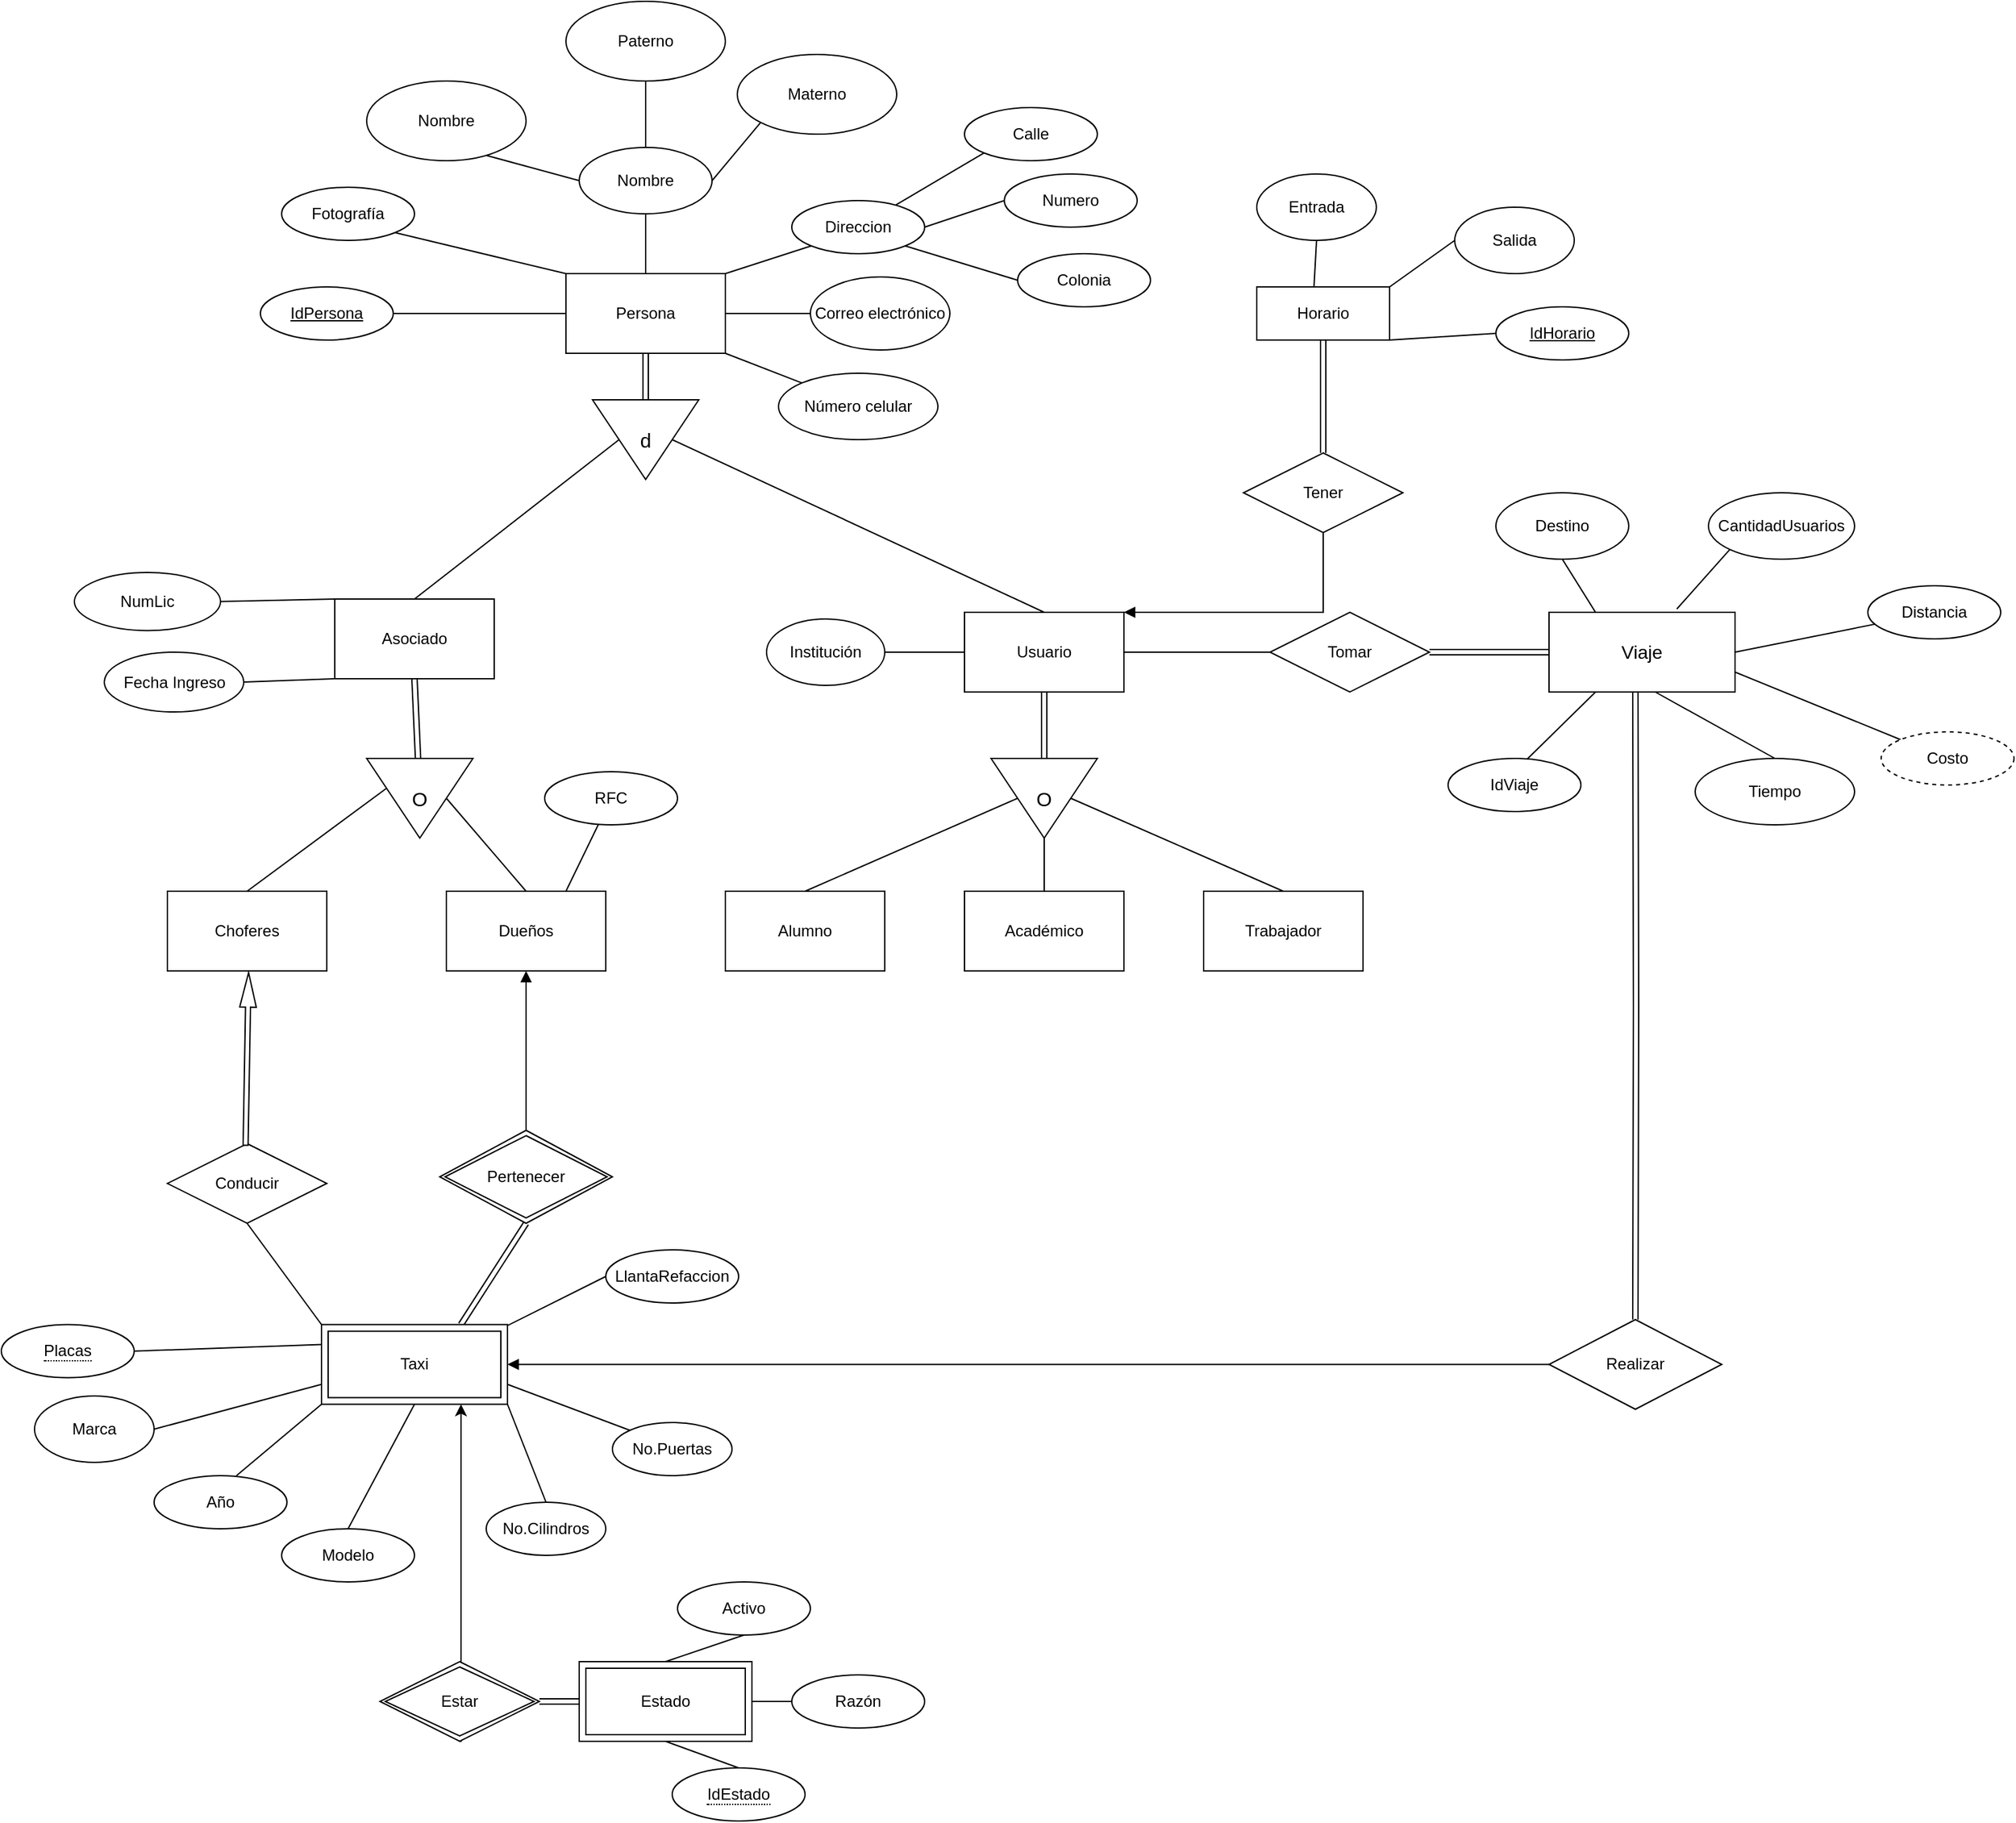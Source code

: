 <mxfile version="13.10.0" type="google"><diagram id="VGqxUlCeD26znfvfDHIv" name="Page-1"><mxGraphModel dx="1149" dy="1441" grid="1" gridSize="10" guides="1" tooltips="1" connect="1" arrows="1" fold="1" page="1" pageScale="1" pageWidth="1169" pageHeight="827" math="0" shadow="0"><root><mxCell id="0"/><mxCell id="1" parent="0"/><mxCell id="ZyQbEgyg4k6pxnRKUaG6-1" value="Choferes" style="rounded=0;whiteSpace=wrap;html=1;" parent="1" vertex="1"><mxGeometry x="740" y="300" width="120" height="60" as="geometry"/></mxCell><mxCell id="ZyQbEgyg4k6pxnRKUaG6-2" value="Dueños" style="rounded=0;whiteSpace=wrap;html=1;" parent="1" vertex="1"><mxGeometry x="950" y="300" width="120" height="60" as="geometry"/></mxCell><mxCell id="ZyQbEgyg4k6pxnRKUaG6-5" value="Marca" style="ellipse;whiteSpace=wrap;html=1;" parent="1" vertex="1"><mxGeometry x="640" y="680" width="90" height="50" as="geometry"/></mxCell><mxCell id="ZyQbEgyg4k6pxnRKUaG6-6" value="Año" style="ellipse;whiteSpace=wrap;html=1;" parent="1" vertex="1"><mxGeometry x="730" y="740" width="100" height="40" as="geometry"/></mxCell><mxCell id="ZyQbEgyg4k6pxnRKUaG6-7" value="" style="endArrow=none;html=1;exitX=1;exitY=0.5;exitDx=0;exitDy=0;entryX=0;entryY=0.25;entryDx=0;entryDy=0;" parent="1" source="WRn1g6fz_FKCrCMKPth5-101" target="WRn1g6fz_FKCrCMKPth5-100" edge="1"><mxGeometry width="50" height="50" relative="1" as="geometry"><mxPoint x="692.5" y="641.25" as="sourcePoint"/><mxPoint x="770" y="640" as="targetPoint"/></mxGeometry></mxCell><mxCell id="ZyQbEgyg4k6pxnRKUaG6-8" value="" style="endArrow=none;html=1;entryX=0;entryY=0.75;entryDx=0;entryDy=0;exitX=1;exitY=0.5;exitDx=0;exitDy=0;" parent="1" source="ZyQbEgyg4k6pxnRKUaG6-5" target="WRn1g6fz_FKCrCMKPth5-100" edge="1"><mxGeometry width="50" height="50" relative="1" as="geometry"><mxPoint x="664" y="600" as="sourcePoint"/><mxPoint x="840" y="675" as="targetPoint"/></mxGeometry></mxCell><mxCell id="ZyQbEgyg4k6pxnRKUaG6-9" value="" style="endArrow=none;html=1;exitX=0.62;exitY=0;exitDx=0;exitDy=0;exitPerimeter=0;entryX=0;entryY=1;entryDx=0;entryDy=0;" parent="1" source="ZyQbEgyg4k6pxnRKUaG6-6" target="WRn1g6fz_FKCrCMKPth5-100" edge="1"><mxGeometry width="50" height="50" relative="1" as="geometry"><mxPoint x="674" y="690" as="sourcePoint"/><mxPoint x="840" y="690" as="targetPoint"/></mxGeometry></mxCell><mxCell id="ZyQbEgyg4k6pxnRKUaG6-10" value="Modelo" style="ellipse;whiteSpace=wrap;html=1;" parent="1" vertex="1"><mxGeometry x="826" y="780" width="100" height="40" as="geometry"/></mxCell><mxCell id="ZyQbEgyg4k6pxnRKUaG6-11" value="" style="endArrow=none;html=1;exitX=0.5;exitY=0;exitDx=0;exitDy=0;entryX=0.5;entryY=1;entryDx=0;entryDy=0;" parent="1" source="ZyQbEgyg4k6pxnRKUaG6-10" target="WRn1g6fz_FKCrCMKPth5-100" edge="1"><mxGeometry width="50" height="50" relative="1" as="geometry"><mxPoint x="684" y="770" as="sourcePoint"/><mxPoint x="910" y="700" as="targetPoint"/></mxGeometry></mxCell><mxCell id="ZyQbEgyg4k6pxnRKUaG6-12" value="No.Cilindros" style="ellipse;whiteSpace=wrap;html=1;" parent="1" vertex="1"><mxGeometry x="980" y="760" width="90" height="40" as="geometry"/></mxCell><mxCell id="ZyQbEgyg4k6pxnRKUaG6-13" value="" style="endArrow=none;html=1;exitX=0.5;exitY=0;exitDx=0;exitDy=0;entryX=1;entryY=1;entryDx=0;entryDy=0;" parent="1" source="ZyQbEgyg4k6pxnRKUaG6-12" target="WRn1g6fz_FKCrCMKPth5-100" edge="1"><mxGeometry width="50" height="50" relative="1" as="geometry"><mxPoint x="769" y="770" as="sourcePoint"/><mxPoint x="960" y="690" as="targetPoint"/></mxGeometry></mxCell><mxCell id="ZyQbEgyg4k6pxnRKUaG6-16" value="Persona" style="rounded=0;whiteSpace=wrap;html=1;" parent="1" vertex="1"><mxGeometry x="1040" y="-165" width="120" height="60" as="geometry"/></mxCell><mxCell id="ZyQbEgyg4k6pxnRKUaG6-18" value="Nombre" style="ellipse;whiteSpace=wrap;html=1;" parent="1" vertex="1"><mxGeometry x="890" y="-310" width="120" height="60" as="geometry"/></mxCell><mxCell id="nS_5qiPCKP-z-EiUezin-3" style="edgeStyle=none;rounded=0;orthogonalLoop=1;jettySize=auto;html=1;exitX=0.5;exitY=1;exitDx=0;exitDy=0;entryX=0.5;entryY=0;entryDx=0;entryDy=0;endArrow=none;endFill=0;" parent="1" source="ZyQbEgyg4k6pxnRKUaG6-19" target="nS_5qiPCKP-z-EiUezin-1" edge="1"><mxGeometry relative="1" as="geometry"/></mxCell><mxCell id="ZyQbEgyg4k6pxnRKUaG6-19" value="Paterno" style="ellipse;whiteSpace=wrap;html=1;" parent="1" vertex="1"><mxGeometry x="1040" y="-370" width="120" height="60" as="geometry"/></mxCell><mxCell id="nS_5qiPCKP-z-EiUezin-5" style="edgeStyle=none;rounded=0;orthogonalLoop=1;jettySize=auto;html=1;exitX=0;exitY=1;exitDx=0;exitDy=0;entryX=1;entryY=0.5;entryDx=0;entryDy=0;endArrow=none;endFill=0;" parent="1" source="ZyQbEgyg4k6pxnRKUaG6-20" target="nS_5qiPCKP-z-EiUezin-1" edge="1"><mxGeometry relative="1" as="geometry"/></mxCell><mxCell id="ZyQbEgyg4k6pxnRKUaG6-20" value="Materno" style="ellipse;whiteSpace=wrap;html=1;" parent="1" vertex="1"><mxGeometry x="1169" y="-330" width="120" height="60" as="geometry"/></mxCell><mxCell id="ZyQbEgyg4k6pxnRKUaG6-22" value="" style="endArrow=none;html=1;exitX=0.75;exitY=0.933;exitDx=0;exitDy=0;exitPerimeter=0;entryX=0;entryY=0.5;entryDx=0;entryDy=0;" parent="1" source="ZyQbEgyg4k6pxnRKUaG6-18" target="nS_5qiPCKP-z-EiUezin-1" edge="1"><mxGeometry width="50" height="50" relative="1" as="geometry"><mxPoint x="1054" y="-250" as="sourcePoint"/><mxPoint x="1084" y="-170" as="targetPoint"/></mxGeometry></mxCell><mxCell id="ZyQbEgyg4k6pxnRKUaG6-27" value="" style="endArrow=none;html=1;exitX=0.5;exitY=1;exitDx=0;exitDy=0;entryX=0;entryY=0.5;entryDx=0;entryDy=0;shape=link;" parent="1" source="ZyQbEgyg4k6pxnRKUaG6-16" target="lTHi8NcSO_6fuxij8lKr-22" edge="1"><mxGeometry width="50" height="50" relative="1" as="geometry"><mxPoint x="954" y="10" as="sourcePoint"/><mxPoint x="1100" y="-70" as="targetPoint"/></mxGeometry></mxCell><mxCell id="ZyQbEgyg4k6pxnRKUaG6-30" value="Número celular" style="ellipse;whiteSpace=wrap;html=1;" parent="1" vertex="1"><mxGeometry x="1200" y="-90" width="120" height="50" as="geometry"/></mxCell><mxCell id="ZyQbEgyg4k6pxnRKUaG6-31" value="" style="endArrow=none;html=1;entryX=0;entryY=0;entryDx=0;entryDy=0;exitX=1;exitY=1;exitDx=0;exitDy=0;" parent="1" source="ZyQbEgyg4k6pxnRKUaG6-16" target="ZyQbEgyg4k6pxnRKUaG6-30" edge="1"><mxGeometry width="50" height="50" relative="1" as="geometry"><mxPoint x="1150" y="-135" as="sourcePoint"/><mxPoint x="1200" y="-185" as="targetPoint"/></mxGeometry></mxCell><mxCell id="ZyQbEgyg4k6pxnRKUaG6-33" value="No.Puertas" style="ellipse;whiteSpace=wrap;html=1;" parent="1" vertex="1"><mxGeometry x="1075" y="700" width="90" height="40" as="geometry"/></mxCell><mxCell id="ZyQbEgyg4k6pxnRKUaG6-34" value="" style="endArrow=none;html=1;exitX=1;exitY=0.75;exitDx=0;exitDy=0;entryX=0;entryY=0;entryDx=0;entryDy=0;" parent="1" source="WRn1g6fz_FKCrCMKPth5-100" target="ZyQbEgyg4k6pxnRKUaG6-33" edge="1"><mxGeometry width="50" height="50" relative="1" as="geometry"><mxPoint x="960" y="675" as="sourcePoint"/><mxPoint x="904" y="690" as="targetPoint"/></mxGeometry></mxCell><mxCell id="ZyQbEgyg4k6pxnRKUaG6-36" value="" style="endArrow=block;html=1;exitX=0.5;exitY=0;exitDx=0;exitDy=0;entryX=0.5;entryY=1;entryDx=0;entryDy=0;endFill=1;" parent="1" source="WRn1g6fz_FKCrCMKPth5-103" target="ZyQbEgyg4k6pxnRKUaG6-2" edge="1"><mxGeometry width="50" height="50" relative="1" as="geometry"><mxPoint x="1009" y="460" as="sourcePoint"/><mxPoint x="810" y="420" as="targetPoint"/></mxGeometry></mxCell><mxCell id="ZyQbEgyg4k6pxnRKUaG6-37" value="" style="endArrow=none;html=1;entryX=0.5;entryY=1;entryDx=0;entryDy=0;startArrow=none;startFill=0;exitX=0.75;exitY=0;exitDx=0;exitDy=0;shape=link;" parent="1" source="WRn1g6fz_FKCrCMKPth5-100" target="WRn1g6fz_FKCrCMKPth5-103" edge="1"><mxGeometry width="50" height="50" relative="1" as="geometry"><mxPoint x="960" y="637" as="sourcePoint"/><mxPoint x="1009" y="540" as="targetPoint"/></mxGeometry></mxCell><mxCell id="WRn1g6fz_FKCrCMKPth5-51" style="edgeStyle=none;rounded=0;orthogonalLoop=1;jettySize=auto;html=1;exitX=1;exitY=0.5;exitDx=0;exitDy=0;entryX=0;entryY=0;entryDx=0;entryDy=0;endArrow=none;endFill=0;" parent="1" source="8AU0GxYxXaqWRX9wVDMF-2" target="WRn1g6fz_FKCrCMKPth5-2" edge="1"><mxGeometry relative="1" as="geometry"><mxPoint x="815" y="82.5" as="sourcePoint"/></mxGeometry></mxCell><mxCell id="nS_5qiPCKP-z-EiUezin-2" style="rounded=0;orthogonalLoop=1;jettySize=auto;html=1;exitX=0.5;exitY=1;exitDx=0;exitDy=0;endArrow=none;endFill=0;entryX=0.5;entryY=0;entryDx=0;entryDy=0;" parent="1" source="nS_5qiPCKP-z-EiUezin-1" target="ZyQbEgyg4k6pxnRKUaG6-16" edge="1"><mxGeometry relative="1" as="geometry"><mxPoint x="1104" y="-170" as="targetPoint"/></mxGeometry></mxCell><mxCell id="nS_5qiPCKP-z-EiUezin-1" value="Nombre" style="ellipse;whiteSpace=wrap;html=1;align=center;" parent="1" vertex="1"><mxGeometry x="1050" y="-260" width="100" height="50" as="geometry"/></mxCell><mxCell id="nS_5qiPCKP-z-EiUezin-7" style="edgeStyle=none;rounded=0;orthogonalLoop=1;jettySize=auto;html=1;exitX=0;exitY=1;exitDx=0;exitDy=0;entryX=1;entryY=0;entryDx=0;entryDy=0;endArrow=none;endFill=0;" parent="1" source="nS_5qiPCKP-z-EiUezin-6" target="ZyQbEgyg4k6pxnRKUaG6-16" edge="1"><mxGeometry relative="1" as="geometry"/></mxCell><mxCell id="nS_5qiPCKP-z-EiUezin-6" value="Direccion" style="ellipse;whiteSpace=wrap;html=1;align=center;" parent="1" vertex="1"><mxGeometry x="1210" y="-220" width="100" height="40" as="geometry"/></mxCell><mxCell id="X4hJzZCQ7bxHB25ucsDA-3" style="rounded=0;orthogonalLoop=1;jettySize=auto;html=1;exitX=0;exitY=0.5;exitDx=0;exitDy=0;entryX=1;entryY=0.5;entryDx=0;entryDy=0;endArrow=none;endFill=0;" parent="1" source="X4hJzZCQ7bxHB25ucsDA-2" target="ZyQbEgyg4k6pxnRKUaG6-16" edge="1"><mxGeometry relative="1" as="geometry"/></mxCell><mxCell id="X4hJzZCQ7bxHB25ucsDA-2" value="Correo electrónico" style="ellipse;whiteSpace=wrap;html=1;" parent="1" vertex="1"><mxGeometry x="1224" y="-162.5" width="105" height="55" as="geometry"/></mxCell><mxCell id="nS_5qiPCKP-z-EiUezin-12" style="edgeStyle=none;rounded=0;orthogonalLoop=1;jettySize=auto;html=1;exitX=0;exitY=1;exitDx=0;exitDy=0;endArrow=none;endFill=0;" parent="1" source="nS_5qiPCKP-z-EiUezin-9" target="nS_5qiPCKP-z-EiUezin-6" edge="1"><mxGeometry relative="1" as="geometry"/></mxCell><mxCell id="nS_5qiPCKP-z-EiUezin-9" value="Calle" style="ellipse;whiteSpace=wrap;html=1;align=center;" parent="1" vertex="1"><mxGeometry x="1340" y="-290" width="100" height="40" as="geometry"/></mxCell><mxCell id="nS_5qiPCKP-z-EiUezin-13" style="edgeStyle=none;rounded=0;orthogonalLoop=1;jettySize=auto;html=1;exitX=0;exitY=0.5;exitDx=0;exitDy=0;endArrow=none;endFill=0;entryX=1;entryY=0.5;entryDx=0;entryDy=0;" parent="1" source="nS_5qiPCKP-z-EiUezin-10" target="nS_5qiPCKP-z-EiUezin-6" edge="1"><mxGeometry relative="1" as="geometry"><mxPoint x="1312" y="-208" as="targetPoint"/></mxGeometry></mxCell><mxCell id="nS_5qiPCKP-z-EiUezin-10" value="Numero" style="ellipse;whiteSpace=wrap;html=1;align=center;" parent="1" vertex="1"><mxGeometry x="1370" y="-240" width="100" height="40" as="geometry"/></mxCell><mxCell id="nS_5qiPCKP-z-EiUezin-16" style="edgeStyle=none;rounded=0;orthogonalLoop=1;jettySize=auto;html=1;exitX=0;exitY=0.5;exitDx=0;exitDy=0;entryX=1;entryY=0.25;entryDx=0;entryDy=0;endArrow=none;endFill=0;" parent="1" source="nS_5qiPCKP-z-EiUezin-15" edge="1"><mxGeometry relative="1" as="geometry"><mxPoint x="960" y="645" as="targetPoint"/></mxGeometry></mxCell><mxCell id="nS_5qiPCKP-z-EiUezin-15" value="LlantaRefaccion" style="ellipse;whiteSpace=wrap;html=1;align=center;" parent="1" vertex="1"><mxGeometry x="1070" y="570" width="100" height="40" as="geometry"/></mxCell><mxCell id="nS_5qiPCKP-z-EiUezin-18" style="edgeStyle=none;rounded=0;orthogonalLoop=1;jettySize=auto;html=1;entryX=0.75;entryY=0;entryDx=0;entryDy=0;endArrow=none;endFill=0;" parent="1" source="8AU0GxYxXaqWRX9wVDMF-3" target="ZyQbEgyg4k6pxnRKUaG6-2" edge="1"><mxGeometry relative="1" as="geometry"><mxPoint x="1074.645" y="254.142" as="sourcePoint"/></mxGeometry></mxCell><mxCell id="nS_5qiPCKP-z-EiUezin-21" style="edgeStyle=none;rounded=0;orthogonalLoop=1;jettySize=auto;html=1;exitX=1;exitY=0.5;exitDx=0;exitDy=0;entryX=0;entryY=1;entryDx=0;entryDy=0;endArrow=none;endFill=0;" parent="1" source="nS_5qiPCKP-z-EiUezin-20" target="WRn1g6fz_FKCrCMKPth5-2" edge="1"><mxGeometry relative="1" as="geometry"/></mxCell><mxCell id="nS_5qiPCKP-z-EiUezin-20" value="Fecha Ingreso" style="ellipse;whiteSpace=wrap;html=1;align=center;fontStyle=0;" parent="1" vertex="1"><mxGeometry x="692.5" y="120" width="105" height="45" as="geometry"/></mxCell><mxCell id="HUhCAh34mkLGfbvHmAJx-2" style="rounded=0;orthogonalLoop=1;jettySize=auto;html=1;exitX=0;exitY=0.5;exitDx=0;exitDy=0;entryX=1;entryY=0.5;entryDx=0;entryDy=0;endArrow=none;endFill=0;" parent="1" source="lTHi8NcSO_6fuxij8lKr-4" target="HUhCAh34mkLGfbvHmAJx-1" edge="1"><mxGeometry relative="1" as="geometry"/></mxCell><mxCell id="HUhCAh34mkLGfbvHmAJx-4" style="edgeStyle=none;rounded=0;orthogonalLoop=1;jettySize=auto;html=1;exitX=1;exitY=0.5;exitDx=0;exitDy=0;entryX=0;entryY=0.5;entryDx=0;entryDy=0;startArrow=none;startFill=0;endArrow=none;endFill=0;" parent="1" source="lTHi8NcSO_6fuxij8lKr-4" edge="1"><mxGeometry relative="1" as="geometry"><mxPoint x="1560" y="120" as="targetPoint"/></mxGeometry></mxCell><mxCell id="lTHi8NcSO_6fuxij8lKr-4" value="Usuario" style="rounded=0;whiteSpace=wrap;html=1;" parent="1" vertex="1"><mxGeometry x="1340" y="90" width="120" height="60" as="geometry"/></mxCell><mxCell id="lTHi8NcSO_6fuxij8lKr-5" value="&lt;span style=&quot;font-size: 15px&quot;&gt;O&lt;/span&gt;" style="triangle;whiteSpace=wrap;html=1;direction=south;" parent="1" vertex="1"><mxGeometry x="1360" y="200" width="80" height="60" as="geometry"/></mxCell><mxCell id="lTHi8NcSO_6fuxij8lKr-6" value="Alumno" style="rounded=0;whiteSpace=wrap;html=1;" parent="1" vertex="1"><mxGeometry x="1160" y="300" width="120" height="60" as="geometry"/></mxCell><mxCell id="lTHi8NcSO_6fuxij8lKr-7" value="Académico" style="rounded=0;whiteSpace=wrap;html=1;" parent="1" vertex="1"><mxGeometry x="1340" y="300" width="120" height="60" as="geometry"/></mxCell><mxCell id="lTHi8NcSO_6fuxij8lKr-8" value="Trabajador" style="rounded=0;whiteSpace=wrap;html=1;" parent="1" vertex="1"><mxGeometry x="1520" y="300" width="120" height="60" as="geometry"/></mxCell><mxCell id="lTHi8NcSO_6fuxij8lKr-9" value="" style="endArrow=none;html=1;exitX=1;exitY=0.5;exitDx=0;exitDy=0;" parent="1" source="lTHi8NcSO_6fuxij8lKr-5" target="lTHi8NcSO_6fuxij8lKr-7" edge="1"><mxGeometry width="50" height="50" relative="1" as="geometry"><mxPoint x="1535" y="210" as="sourcePoint"/><mxPoint x="1585" y="160" as="targetPoint"/></mxGeometry></mxCell><mxCell id="lTHi8NcSO_6fuxij8lKr-10" value="" style="endArrow=none;html=1;exitX=0.5;exitY=0;exitDx=0;exitDy=0;entryX=0.5;entryY=1;entryDx=0;entryDy=0;" parent="1" source="lTHi8NcSO_6fuxij8lKr-6" target="lTHi8NcSO_6fuxij8lKr-5" edge="1"><mxGeometry width="50" height="50" relative="1" as="geometry"><mxPoint x="1345" y="190" as="sourcePoint"/><mxPoint x="1395" y="140" as="targetPoint"/></mxGeometry></mxCell><mxCell id="lTHi8NcSO_6fuxij8lKr-11" value="" style="endArrow=none;html=1;exitX=0.5;exitY=0;exitDx=0;exitDy=0;entryX=0.5;entryY=0;entryDx=0;entryDy=0;" parent="1" source="lTHi8NcSO_6fuxij8lKr-5" target="lTHi8NcSO_6fuxij8lKr-8" edge="1"><mxGeometry width="50" height="50" relative="1" as="geometry"><mxPoint x="1555" y="200" as="sourcePoint"/><mxPoint x="1605" y="150" as="targetPoint"/></mxGeometry></mxCell><mxCell id="lTHi8NcSO_6fuxij8lKr-12" value="" style="endArrow=none;html=1;exitX=0;exitY=0.5;exitDx=0;exitDy=0;entryX=0.5;entryY=1;entryDx=0;entryDy=0;shape=link;" parent="1" source="lTHi8NcSO_6fuxij8lKr-5" target="lTHi8NcSO_6fuxij8lKr-4" edge="1"><mxGeometry width="50" height="50" relative="1" as="geometry"><mxPoint x="1565" y="170" as="sourcePoint"/><mxPoint x="1615" y="120" as="targetPoint"/></mxGeometry></mxCell><mxCell id="WRn1g6fz_FKCrCMKPth5-4" style="rounded=0;orthogonalLoop=1;jettySize=auto;html=1;exitX=0.5;exitY=1;exitDx=0;exitDy=0;endArrow=none;endFill=0;shape=link;" parent="1" source="WRn1g6fz_FKCrCMKPth5-2" target="WRn1g6fz_FKCrCMKPth5-27" edge="1"><mxGeometry relative="1" as="geometry"><mxPoint x="926" y="190" as="targetPoint"/></mxGeometry></mxCell><mxCell id="WRn1g6fz_FKCrCMKPth5-2" value="Asociado" style="rounded=0;whiteSpace=wrap;html=1;" parent="1" vertex="1"><mxGeometry x="866" y="80" width="120" height="60" as="geometry"/></mxCell><mxCell id="WRn1g6fz_FKCrCMKPth5-6" style="edgeStyle=none;rounded=0;orthogonalLoop=1;jettySize=auto;html=1;exitX=0.5;exitY=0;exitDx=0;exitDy=0;entryX=0.5;entryY=0;entryDx=0;entryDy=0;endArrow=none;endFill=0;" parent="1" source="WRn1g6fz_FKCrCMKPth5-27" target="ZyQbEgyg4k6pxnRKUaG6-2" edge="1"><mxGeometry relative="1" as="geometry"><mxPoint x="946" y="220" as="sourcePoint"/></mxGeometry></mxCell><mxCell id="WRn1g6fz_FKCrCMKPth5-7" style="edgeStyle=none;rounded=0;orthogonalLoop=1;jettySize=auto;html=1;entryX=0.5;entryY=0;entryDx=0;entryDy=0;endArrow=none;endFill=0;exitX=0.35;exitY=0.788;exitDx=0;exitDy=0;exitPerimeter=0;" parent="1" source="WRn1g6fz_FKCrCMKPth5-27" target="ZyQbEgyg4k6pxnRKUaG6-1" edge="1"><mxGeometry relative="1" as="geometry"><mxPoint x="910" y="220" as="sourcePoint"/></mxGeometry></mxCell><mxCell id="lTHi8NcSO_6fuxij8lKr-22" value="&lt;font style=&quot;font-size: 15px&quot;&gt;d&lt;/font&gt;" style="triangle;whiteSpace=wrap;html=1;direction=south;" parent="1" vertex="1"><mxGeometry x="1060" y="-70" width="80" height="60" as="geometry"/></mxCell><mxCell id="WRn1g6fz_FKCrCMKPth5-27" value="&lt;font style=&quot;font-size: 15px&quot;&gt;O&lt;/font&gt;" style="triangle;whiteSpace=wrap;html=1;direction=south;" parent="1" vertex="1"><mxGeometry x="890" y="200" width="80" height="60" as="geometry"/></mxCell><mxCell id="lTHi8NcSO_6fuxij8lKr-33" value="" style="endArrow=none;html=1;exitX=0.5;exitY=0;exitDx=0;exitDy=0;entryX=0.5;entryY=0;entryDx=0;entryDy=0;" parent="1" source="lTHi8NcSO_6fuxij8lKr-22" target="lTHi8NcSO_6fuxij8lKr-4" edge="1"><mxGeometry width="50" height="50" relative="1" as="geometry"><mxPoint x="1120" y="-40" as="sourcePoint"/><mxPoint x="1145" y="-10" as="targetPoint"/></mxGeometry></mxCell><mxCell id="WRn1g6fz_FKCrCMKPth5-32" style="edgeStyle=none;rounded=0;orthogonalLoop=1;jettySize=auto;html=1;exitX=1;exitY=0.5;exitDx=0;exitDy=0;endArrow=none;endFill=0;" parent="1" source="WRn1g6fz_FKCrCMKPth5-31" target="ZyQbEgyg4k6pxnRKUaG6-16" edge="1"><mxGeometry relative="1" as="geometry"/></mxCell><mxCell id="WRn1g6fz_FKCrCMKPth5-31" value="&lt;u&gt;IdPersona&lt;/u&gt;" style="ellipse;whiteSpace=wrap;html=1;align=center;" parent="1" vertex="1"><mxGeometry x="810" y="-155" width="100" height="40" as="geometry"/></mxCell><mxCell id="WRn1g6fz_FKCrCMKPth5-34" style="edgeStyle=none;rounded=0;orthogonalLoop=1;jettySize=auto;html=1;exitX=1;exitY=1;exitDx=0;exitDy=0;entryX=0;entryY=0;entryDx=0;entryDy=0;endArrow=none;endFill=0;" parent="1" source="WRn1g6fz_FKCrCMKPth5-33" target="ZyQbEgyg4k6pxnRKUaG6-16" edge="1"><mxGeometry relative="1" as="geometry"/></mxCell><mxCell id="WRn1g6fz_FKCrCMKPth5-33" value="Fotografía" style="ellipse;whiteSpace=wrap;html=1;align=center;" parent="1" vertex="1"><mxGeometry x="826" y="-230" width="100" height="40" as="geometry"/></mxCell><mxCell id="WRn1g6fz_FKCrCMKPth5-36" style="edgeStyle=none;rounded=0;orthogonalLoop=1;jettySize=auto;html=1;exitX=0;exitY=0.5;exitDx=0;exitDy=0;entryX=1;entryY=1;entryDx=0;entryDy=0;endArrow=none;endFill=0;" parent="1" source="WRn1g6fz_FKCrCMKPth5-35" target="nS_5qiPCKP-z-EiUezin-6" edge="1"><mxGeometry relative="1" as="geometry"/></mxCell><mxCell id="WRn1g6fz_FKCrCMKPth5-35" value="Colonia" style="ellipse;whiteSpace=wrap;html=1;align=center;" parent="1" vertex="1"><mxGeometry x="1380" y="-180" width="100" height="40" as="geometry"/></mxCell><mxCell id="WRn1g6fz_FKCrCMKPth5-39" style="edgeStyle=none;rounded=0;orthogonalLoop=1;jettySize=auto;html=1;endArrow=none;endFill=0;entryX=0.5;entryY=0;entryDx=0;entryDy=0;" parent="1" target="WRn1g6fz_FKCrCMKPth5-2" edge="1"><mxGeometry relative="1" as="geometry"><mxPoint x="1010" y="-10" as="targetPoint"/><mxPoint x="1080" y="-40" as="sourcePoint"/></mxGeometry></mxCell><mxCell id="HUhCAh34mkLGfbvHmAJx-1" value="Institución" style="ellipse;whiteSpace=wrap;html=1;align=center;" parent="1" vertex="1"><mxGeometry x="1191" y="95" width="89" height="50" as="geometry"/></mxCell><mxCell id="lTHi8NcSO_6fuxij8lKr-36" value="Destino" style="ellipse;whiteSpace=wrap;html=1;" parent="1" vertex="1"><mxGeometry x="1740" width="100" height="50" as="geometry"/></mxCell><mxCell id="lTHi8NcSO_6fuxij8lKr-37" value="" style="endArrow=none;html=1;exitX=0.25;exitY=0;exitDx=0;exitDy=0;entryX=0.5;entryY=1;entryDx=0;entryDy=0;" parent="1" source="5lIFESTOK9UTQx31wMIE-13" target="lTHi8NcSO_6fuxij8lKr-36" edge="1"><mxGeometry width="50" height="50" relative="1" as="geometry"><mxPoint x="1812.5" y="90.0" as="sourcePoint"/><mxPoint x="1840" y="30" as="targetPoint"/></mxGeometry></mxCell><mxCell id="lTHi8NcSO_6fuxij8lKr-39" value="CantidadUsuarios" style="ellipse;whiteSpace=wrap;html=1;" parent="1" vertex="1"><mxGeometry x="1900" width="110" height="50" as="geometry"/></mxCell><mxCell id="HUhCAh34mkLGfbvHmAJx-8" style="edgeStyle=none;rounded=0;orthogonalLoop=1;jettySize=auto;html=1;exitX=0.55;exitY=0.125;exitDx=0;exitDy=0;entryX=0.25;entryY=1;entryDx=0;entryDy=0;startArrow=none;startFill=0;endArrow=none;endFill=0;exitPerimeter=0;" parent="1" source="WRn1g6fz_FKCrCMKPth5-65" target="5lIFESTOK9UTQx31wMIE-13" edge="1"><mxGeometry relative="1" as="geometry"><mxPoint x="1765" y="200" as="sourcePoint"/><mxPoint x="1807.04" y="150.0" as="targetPoint"/></mxGeometry></mxCell><mxCell id="HUhCAh34mkLGfbvHmAJx-10" style="edgeStyle=none;rounded=0;orthogonalLoop=1;jettySize=auto;html=1;exitX=0.5;exitY=0;exitDx=0;exitDy=0;startArrow=none;startFill=0;endArrow=none;endFill=0;" parent="1" source="HUhCAh34mkLGfbvHmAJx-9" edge="1"><mxGeometry relative="1" as="geometry"><mxPoint x="1860" y="150" as="targetPoint"/></mxGeometry></mxCell><mxCell id="HUhCAh34mkLGfbvHmAJx-9" value="Tiempo" style="ellipse;whiteSpace=wrap;html=1;align=center;" parent="1" vertex="1"><mxGeometry x="1890" y="200" width="120" height="50" as="geometry"/></mxCell><mxCell id="lTHi8NcSO_6fuxij8lKr-40" value="" style="endArrow=none;html=1;exitX=0.687;exitY=-0.042;exitDx=0;exitDy=0;entryX=0;entryY=1;entryDx=0;entryDy=0;exitPerimeter=0;" parent="1" source="5lIFESTOK9UTQx31wMIE-13" target="lTHi8NcSO_6fuxij8lKr-39" edge="1"><mxGeometry width="50" height="50" relative="1" as="geometry"><mxPoint x="1877.5" y="90.0" as="sourcePoint"/><mxPoint x="1960" y="80" as="targetPoint"/></mxGeometry></mxCell><mxCell id="HUhCAh34mkLGfbvHmAJx-12" style="edgeStyle=none;rounded=0;orthogonalLoop=1;jettySize=auto;html=1;exitX=0;exitY=0;exitDx=0;exitDy=0;entryX=1;entryY=0.75;entryDx=0;entryDy=0;startArrow=none;startFill=0;endArrow=none;endFill=0;" parent="1" source="ophWAFr9pO1D5wPK5f12-1" target="5lIFESTOK9UTQx31wMIE-13" edge="1"><mxGeometry relative="1" as="geometry"><mxPoint x="1912.47" y="141.0" as="targetPoint"/><mxPoint x="2010" y="170" as="sourcePoint"/></mxGeometry></mxCell><mxCell id="WRn1g6fz_FKCrCMKPth5-61" style="edgeStyle=none;rounded=0;orthogonalLoop=1;jettySize=auto;html=1;exitX=1;exitY=0.5;exitDx=0;exitDy=0;startArrow=none;startFill=0;endArrow=none;endFill=0;" parent="1" source="WRn1g6fz_FKCrCMKPth5-69" target="WRn1g6fz_FKCrCMKPth5-60" edge="1"><mxGeometry relative="1" as="geometry"><mxPoint x="1430" y="660" as="sourcePoint"/></mxGeometry></mxCell><mxCell id="WRn1g6fz_FKCrCMKPth5-57" style="edgeStyle=none;rounded=0;orthogonalLoop=1;jettySize=auto;html=1;exitX=0.5;exitY=1;exitDx=0;exitDy=0;entryX=0.5;entryY=0;entryDx=0;entryDy=0;startArrow=none;startFill=0;endArrow=none;endFill=0;" parent="1" source="WRn1g6fz_FKCrCMKPth5-59" target="WRn1g6fz_FKCrCMKPth5-69" edge="1"><mxGeometry relative="1" as="geometry"><mxPoint x="1370" y="570" as="sourcePoint"/><mxPoint x="1370" y="630" as="targetPoint"/></mxGeometry></mxCell><mxCell id="WRn1g6fz_FKCrCMKPth5-59" value="Activo" style="ellipse;whiteSpace=wrap;html=1;align=center;" parent="1" vertex="1"><mxGeometry x="1124" y="820" width="100" height="40" as="geometry"/></mxCell><mxCell id="WRn1g6fz_FKCrCMKPth5-60" value="Razón" style="ellipse;whiteSpace=wrap;html=1;align=center;" parent="1" vertex="1"><mxGeometry x="1210" y="890" width="100" height="40" as="geometry"/></mxCell><mxCell id="WRn1g6fz_FKCrCMKPth5-111" style="rounded=0;orthogonalLoop=1;jettySize=auto;html=1;startArrow=none;startFill=0;endArrow=none;endFill=0;fontSize=13;" parent="1" target="WRn1g6fz_FKCrCMKPth5-109" edge="1"><mxGeometry relative="1" as="geometry"><mxPoint x="1920" y="120" as="sourcePoint"/></mxGeometry></mxCell><mxCell id="5lIFESTOK9UTQx31wMIE-3" style="edgeStyle=orthogonalEdgeStyle;shape=link;rounded=0;orthogonalLoop=1;jettySize=auto;html=1;exitX=0.5;exitY=1;exitDx=0;exitDy=0;entryX=0.5;entryY=0;entryDx=0;entryDy=0;" edge="1" parent="1" target="5lIFESTOK9UTQx31wMIE-15"><mxGeometry relative="1" as="geometry"><mxPoint x="1845" y="150.0" as="sourcePoint"/><mxPoint x="1845" y="619.37" as="targetPoint"/></mxGeometry></mxCell><mxCell id="WRn1g6fz_FKCrCMKPth5-65" value="IdViaje" style="ellipse;whiteSpace=wrap;html=1;align=center;" parent="1" vertex="1"><mxGeometry x="1704" y="200" width="100" height="40" as="geometry"/></mxCell><mxCell id="5lIFESTOK9UTQx31wMIE-16" value="" style="edgeStyle=orthogonalEdgeStyle;shape=link;rounded=0;orthogonalLoop=1;jettySize=auto;html=1;" edge="1" parent="1" source="WRn1g6fz_FKCrCMKPth5-69" target="WRn1g6fz_FKCrCMKPth5-97"><mxGeometry relative="1" as="geometry"/></mxCell><mxCell id="WRn1g6fz_FKCrCMKPth5-69" value="Estado" style="shape=ext;margin=3;double=1;whiteSpace=wrap;html=1;align=center;" parent="1" vertex="1"><mxGeometry x="1050" y="880" width="130" height="60" as="geometry"/></mxCell><mxCell id="WRn1g6fz_FKCrCMKPth5-79" style="edgeStyle=none;rounded=0;orthogonalLoop=1;jettySize=auto;html=1;exitX=0.5;exitY=0;exitDx=0;exitDy=0;entryX=0.5;entryY=1;entryDx=0;entryDy=0;startArrow=none;startFill=0;endArrow=none;endFill=0;" parent="1" source="WRn1g6fz_FKCrCMKPth5-80" target="WRn1g6fz_FKCrCMKPth5-69" edge="1"><mxGeometry relative="1" as="geometry"><mxPoint x="1375" y="730" as="sourcePoint"/></mxGeometry></mxCell><mxCell id="WRn1g6fz_FKCrCMKPth5-80" value="&lt;span style=&quot;border-bottom: 1px dotted&quot;&gt;IdEstado&lt;/span&gt;" style="ellipse;whiteSpace=wrap;html=1;align=center;" parent="1" vertex="1"><mxGeometry x="1120" y="960" width="100" height="40" as="geometry"/></mxCell><mxCell id="WRn1g6fz_FKCrCMKPth5-88" style="edgeStyle=none;rounded=0;orthogonalLoop=1;jettySize=auto;html=1;exitX=0;exitY=0.5;exitDx=0;exitDy=0;startArrow=none;startFill=0;endArrow=none;endFill=0;entryX=1;entryY=0;entryDx=0;entryDy=0;" parent="1" source="WRn1g6fz_FKCrCMKPth5-86" target="5lIFESTOK9UTQx31wMIE-7" edge="1"><mxGeometry relative="1" as="geometry"><mxPoint x="1660" y="-155.0" as="targetPoint"/></mxGeometry></mxCell><mxCell id="WRn1g6fz_FKCrCMKPth5-86" value="Salida" style="ellipse;whiteSpace=wrap;html=1;" parent="1" vertex="1"><mxGeometry x="1709" y="-215" width="90" height="50" as="geometry"/></mxCell><mxCell id="WRn1g6fz_FKCrCMKPth5-90" style="edgeStyle=none;rounded=0;orthogonalLoop=1;jettySize=auto;html=1;exitX=0.5;exitY=1;exitDx=0;exitDy=0;startArrow=none;startFill=0;endArrow=none;endFill=0;entryX=0.43;entryY=0.032;entryDx=0;entryDy=0;entryPerimeter=0;" parent="1" source="WRn1g6fz_FKCrCMKPth5-89" target="5lIFESTOK9UTQx31wMIE-7" edge="1"><mxGeometry relative="1" as="geometry"><mxPoint x="1610" y="-150" as="targetPoint"/></mxGeometry></mxCell><mxCell id="WRn1g6fz_FKCrCMKPth5-89" value="Entrada" style="ellipse;whiteSpace=wrap;html=1;" parent="1" vertex="1"><mxGeometry x="1560" y="-240" width="90" height="50" as="geometry"/></mxCell><mxCell id="5lIFESTOK9UTQx31wMIE-5" style="edgeStyle=orthogonalEdgeStyle;shape=link;rounded=0;orthogonalLoop=1;jettySize=auto;html=1;exitX=0.5;exitY=1;exitDx=0;exitDy=0;entryX=0.5;entryY=0;entryDx=0;entryDy=0;" edge="1" parent="1" source="5lIFESTOK9UTQx31wMIE-7" target="5lIFESTOK9UTQx31wMIE-11"><mxGeometry relative="1" as="geometry"><mxPoint x="1610" y="-115.0" as="sourcePoint"/><mxPoint x="1610" y="-30.0" as="targetPoint"/></mxGeometry></mxCell><mxCell id="WRn1g6fz_FKCrCMKPth5-93" style="edgeStyle=none;rounded=0;orthogonalLoop=1;jettySize=auto;html=1;exitX=0;exitY=0.5;exitDx=0;exitDy=0;startArrow=none;startFill=0;endArrow=none;endFill=0;entryX=1;entryY=1;entryDx=0;entryDy=0;" parent="1" source="5lIFESTOK9UTQx31wMIE-8" edge="1" target="5lIFESTOK9UTQx31wMIE-7"><mxGeometry relative="1" as="geometry"><mxPoint x="1660" y="-120" as="targetPoint"/><mxPoint x="1730" y="-120.0" as="sourcePoint"/></mxGeometry></mxCell><mxCell id="WRn1g6fz_FKCrCMKPth5-96" style="edgeStyle=orthogonalEdgeStyle;rounded=0;orthogonalLoop=1;jettySize=auto;html=1;exitX=0.5;exitY=1;exitDx=0;exitDy=0;entryX=1;entryY=0;entryDx=0;entryDy=0;startArrow=none;startFill=0;endArrow=block;endFill=1;" parent="1" source="5lIFESTOK9UTQx31wMIE-11" target="lTHi8NcSO_6fuxij8lKr-4" edge="1"><mxGeometry relative="1" as="geometry"><Array as="points"><mxPoint x="1610" y="90"/></Array><mxPoint x="1610" y="30.0" as="sourcePoint"/></mxGeometry></mxCell><mxCell id="VX6oMkc4Ns9MbGTGkBOC-10" style="edgeStyle=none;rounded=0;orthogonalLoop=1;jettySize=auto;html=1;exitX=1;exitY=0.5;exitDx=0;exitDy=0;entryX=0;entryY=0.5;entryDx=0;entryDy=0;endArrow=block;endFill=1;shape=link;" parent="1" source="WRn1g6fz_FKCrCMKPth5-97" target="WRn1g6fz_FKCrCMKPth5-69" edge="1"><mxGeometry relative="1" as="geometry"/></mxCell><mxCell id="yg7UnfWODZpaZrqXMpUp-1" style="edgeStyle=orthogonalEdgeStyle;rounded=0;orthogonalLoop=1;jettySize=auto;html=1;exitX=0.5;exitY=0;exitDx=0;exitDy=0;entryX=0.75;entryY=1;entryDx=0;entryDy=0;" parent="1" source="WRn1g6fz_FKCrCMKPth5-97" target="WRn1g6fz_FKCrCMKPth5-100" edge="1"><mxGeometry relative="1" as="geometry"><mxPoint x="950" y="700" as="targetPoint"/><Array as="points"><mxPoint x="961" y="940"/></Array></mxGeometry></mxCell><mxCell id="WRn1g6fz_FKCrCMKPth5-97" value="Estar" style="shape=rhombus;double=1;perimeter=rhombusPerimeter;whiteSpace=wrap;html=1;align=center;" parent="1" vertex="1"><mxGeometry x="900" y="880" width="120" height="60" as="geometry"/></mxCell><mxCell id="WRn1g6fz_FKCrCMKPth5-99" value="" style="edgeStyle=orthogonalEdgeStyle;rounded=0;orthogonalLoop=1;jettySize=auto;html=1;startArrow=none;startFill=0;endArrow=none;endFill=0;exitX=0;exitY=0.5;exitDx=0;exitDy=0;" parent="1" source="5lIFESTOK9UTQx31wMIE-12" target="lTHi8NcSO_6fuxij8lKr-4" edge="1"><mxGeometry relative="1" as="geometry"><mxPoint x="1570" y="120.0" as="sourcePoint"/></mxGeometry></mxCell><mxCell id="5lIFESTOK9UTQx31wMIE-4" style="edgeStyle=orthogonalEdgeStyle;shape=link;rounded=0;orthogonalLoop=1;jettySize=auto;html=1;exitX=1;exitY=0.5;exitDx=0;exitDy=0;entryX=0;entryY=0.5;entryDx=0;entryDy=0;" edge="1" parent="1" source="5lIFESTOK9UTQx31wMIE-12"><mxGeometry relative="1" as="geometry"><mxPoint x="1690" y="120.0" as="sourcePoint"/><mxPoint x="1780" y="120.0" as="targetPoint"/></mxGeometry></mxCell><mxCell id="ophWAFr9pO1D5wPK5f12-15" style="edgeStyle=orthogonalEdgeStyle;rounded=0;orthogonalLoop=1;jettySize=auto;html=1;exitX=1;exitY=0.5;exitDx=0;exitDy=0;endArrow=none;endFill=0;startArrow=block;startFill=1;entryX=0;entryY=0.5;entryDx=0;entryDy=0;" parent="1" source="WRn1g6fz_FKCrCMKPth5-100" target="5lIFESTOK9UTQx31wMIE-15" edge="1"><mxGeometry relative="1" as="geometry"><mxPoint x="1775.009" y="656.25" as="targetPoint"/></mxGeometry></mxCell><mxCell id="WRn1g6fz_FKCrCMKPth5-100" value="Taxi" style="shape=ext;margin=3;double=1;whiteSpace=wrap;html=1;align=center;" parent="1" vertex="1"><mxGeometry x="856" y="626.25" width="140" height="60" as="geometry"/></mxCell><mxCell id="WRn1g6fz_FKCrCMKPth5-101" value="&lt;span style=&quot;border-bottom: 1px dotted&quot;&gt;Placas&lt;/span&gt;" style="ellipse;whiteSpace=wrap;html=1;align=center;" parent="1" vertex="1"><mxGeometry x="615" y="626.25" width="100" height="40" as="geometry"/></mxCell><mxCell id="WRn1g6fz_FKCrCMKPth5-103" value="Pertenecer" style="shape=rhombus;double=1;perimeter=rhombusPerimeter;whiteSpace=wrap;html=1;align=center;" parent="1" vertex="1"><mxGeometry x="945" y="480" width="130" height="70" as="geometry"/></mxCell><mxCell id="WRn1g6fz_FKCrCMKPth5-105" style="edgeStyle=orthogonalEdgeStyle;rounded=0;orthogonalLoop=1;jettySize=auto;html=1;exitX=0.5;exitY=1;exitDx=0;exitDy=0;startArrow=none;startFill=0;endArrow=none;endFill=0;" parent="1" source="ZyQbEgyg4k6pxnRKUaG6-5" target="ZyQbEgyg4k6pxnRKUaG6-5" edge="1"><mxGeometry relative="1" as="geometry"/></mxCell><mxCell id="WRn1g6fz_FKCrCMKPth5-109" value="Distancia" style="ellipse;whiteSpace=wrap;html=1;align=center;" parent="1" vertex="1"><mxGeometry x="2020" y="70" width="100" height="40" as="geometry"/></mxCell><mxCell id="VX6oMkc4Ns9MbGTGkBOC-7" style="edgeStyle=none;rounded=0;orthogonalLoop=1;jettySize=auto;html=1;exitX=0.5;exitY=1;exitDx=0;exitDy=0;entryX=0;entryY=0;entryDx=0;entryDy=0;endArrow=none;endFill=0;" parent="1" source="VX6oMkc4Ns9MbGTGkBOC-1" target="WRn1g6fz_FKCrCMKPth5-100" edge="1"><mxGeometry relative="1" as="geometry"/></mxCell><mxCell id="VX6oMkc4Ns9MbGTGkBOC-1" value="Conducir" style="shape=rhombus;perimeter=rhombusPerimeter;whiteSpace=wrap;html=1;align=center;" parent="1" vertex="1"><mxGeometry x="740" y="490" width="120" height="60" as="geometry"/></mxCell><mxCell id="VX6oMkc4Ns9MbGTGkBOC-5" value="" style="shape=singleArrow;direction=west;whiteSpace=wrap;html=1;rotation=91;" parent="1" vertex="1"><mxGeometry x="735" y="420" width="130" height="12.5" as="geometry"/></mxCell><mxCell id="ophWAFr9pO1D5wPK5f12-1" value="Costo" style="ellipse;whiteSpace=wrap;html=1;align=center;dashed=1;" parent="1" vertex="1"><mxGeometry x="2030" y="180" width="100" height="40" as="geometry"/></mxCell><mxCell id="ophWAFr9pO1D5wPK5f12-11" style="edgeStyle=none;rounded=0;orthogonalLoop=1;jettySize=auto;html=1;entryX=0.5;entryY=0;entryDx=0;entryDy=0;endArrow=none;endFill=0;" parent="1" source="WRn1g6fz_FKCrCMKPth5-100" target="WRn1g6fz_FKCrCMKPth5-100" edge="1"><mxGeometry relative="1" as="geometry"/></mxCell><mxCell id="8AU0GxYxXaqWRX9wVDMF-2" value="NumLic" style="ellipse;whiteSpace=wrap;html=1;align=center;" parent="1" vertex="1"><mxGeometry x="670" y="60" width="110" height="43.75" as="geometry"/></mxCell><mxCell id="8AU0GxYxXaqWRX9wVDMF-3" value="RFC" style="ellipse;whiteSpace=wrap;html=1;align=center;" parent="1" vertex="1"><mxGeometry x="1024" y="210" width="100" height="40" as="geometry"/></mxCell><mxCell id="5lIFESTOK9UTQx31wMIE-7" value="Horario" style="whiteSpace=wrap;html=1;align=center;" vertex="1" parent="1"><mxGeometry x="1560" y="-155" width="100" height="40" as="geometry"/></mxCell><mxCell id="5lIFESTOK9UTQx31wMIE-8" value="&lt;u&gt;IdHorario&lt;/u&gt;" style="ellipse;whiteSpace=wrap;html=1;align=center;" vertex="1" parent="1"><mxGeometry x="1740" y="-140" width="100" height="40" as="geometry"/></mxCell><mxCell id="5lIFESTOK9UTQx31wMIE-11" value="Tener" style="shape=rhombus;perimeter=rhombusPerimeter;whiteSpace=wrap;html=1;align=center;" vertex="1" parent="1"><mxGeometry x="1550" y="-30" width="120" height="60" as="geometry"/></mxCell><mxCell id="5lIFESTOK9UTQx31wMIE-12" value="Tomar" style="shape=rhombus;perimeter=rhombusPerimeter;whiteSpace=wrap;html=1;align=center;" vertex="1" parent="1"><mxGeometry x="1570" y="90" width="120" height="60" as="geometry"/></mxCell><mxCell id="5lIFESTOK9UTQx31wMIE-13" value="&lt;font style=&quot;font-size: 14px&quot;&gt;Viaje&lt;/font&gt;" style="whiteSpace=wrap;html=1;align=center;" vertex="1" parent="1"><mxGeometry x="1780" y="90" width="140" height="60" as="geometry"/></mxCell><mxCell id="5lIFESTOK9UTQx31wMIE-15" value="Realizar" style="shape=rhombus;perimeter=rhombusPerimeter;whiteSpace=wrap;html=1;align=center;" vertex="1" parent="1"><mxGeometry x="1780" y="622.5" width="130" height="67.5" as="geometry"/></mxCell></root></mxGraphModel></diagram></mxfile>
